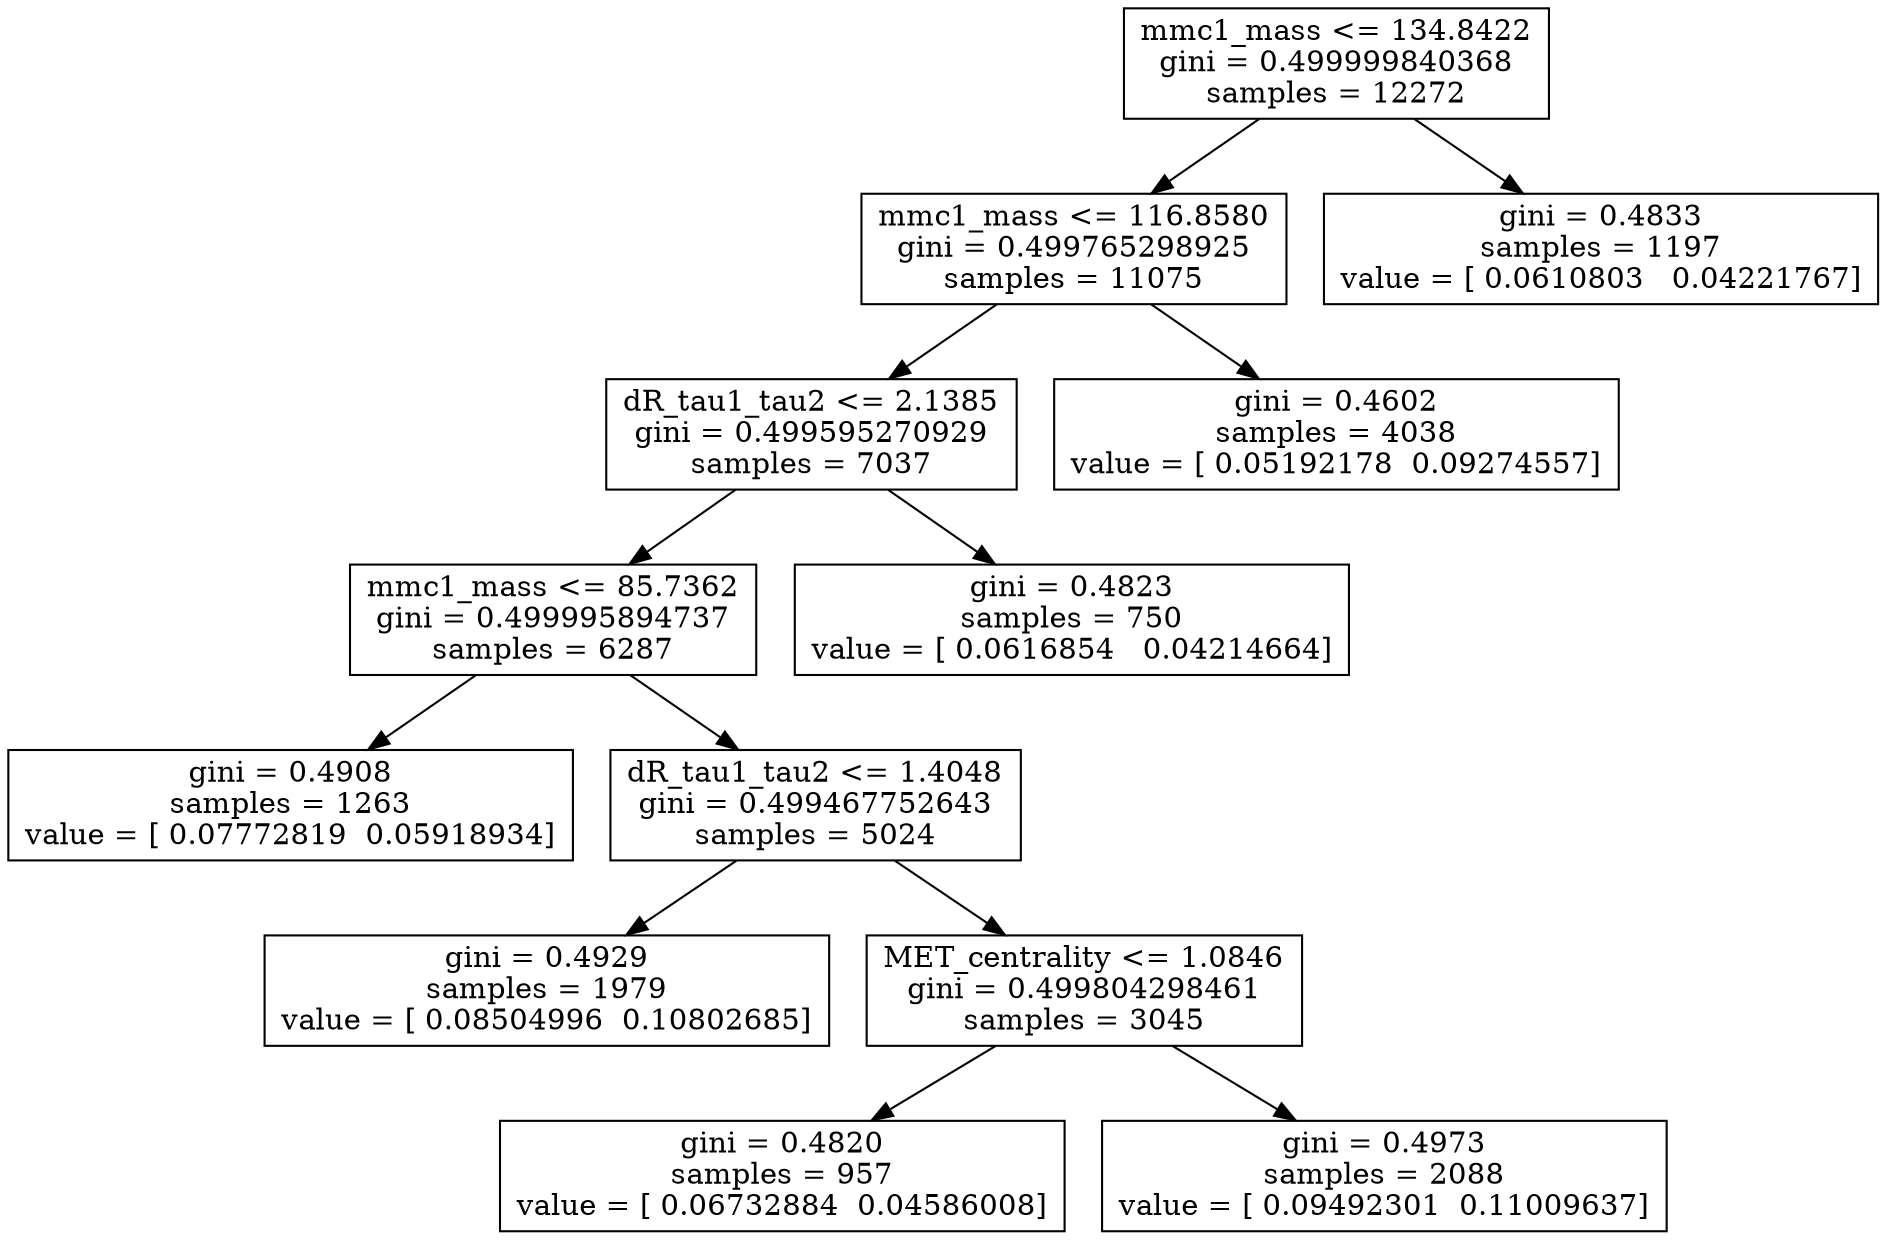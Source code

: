 digraph Tree {
0 [label="mmc1_mass <= 134.8422\ngini = 0.499999840368\nsamples = 12272", shape="box"] ;
1 [label="mmc1_mass <= 116.8580\ngini = 0.499765298925\nsamples = 11075", shape="box"] ;
0 -> 1 ;
2 [label="dR_tau1_tau2 <= 2.1385\ngini = 0.499595270929\nsamples = 7037", shape="box"] ;
1 -> 2 ;
3 [label="mmc1_mass <= 85.7362\ngini = 0.499995894737\nsamples = 6287", shape="box"] ;
2 -> 3 ;
4 [label="gini = 0.4908\nsamples = 1263\nvalue = [ 0.07772819  0.05918934]", shape="box"] ;
3 -> 4 ;
5 [label="dR_tau1_tau2 <= 1.4048\ngini = 0.499467752643\nsamples = 5024", shape="box"] ;
3 -> 5 ;
6 [label="gini = 0.4929\nsamples = 1979\nvalue = [ 0.08504996  0.10802685]", shape="box"] ;
5 -> 6 ;
7 [label="MET_centrality <= 1.0846\ngini = 0.499804298461\nsamples = 3045", shape="box"] ;
5 -> 7 ;
8 [label="gini = 0.4820\nsamples = 957\nvalue = [ 0.06732884  0.04586008]", shape="box"] ;
7 -> 8 ;
9 [label="gini = 0.4973\nsamples = 2088\nvalue = [ 0.09492301  0.11009637]", shape="box"] ;
7 -> 9 ;
10 [label="gini = 0.4823\nsamples = 750\nvalue = [ 0.0616854   0.04214664]", shape="box"] ;
2 -> 10 ;
11 [label="gini = 0.4602\nsamples = 4038\nvalue = [ 0.05192178  0.09274557]", shape="box"] ;
1 -> 11 ;
12 [label="gini = 0.4833\nsamples = 1197\nvalue = [ 0.0610803   0.04221767]", shape="box"] ;
0 -> 12 ;
}